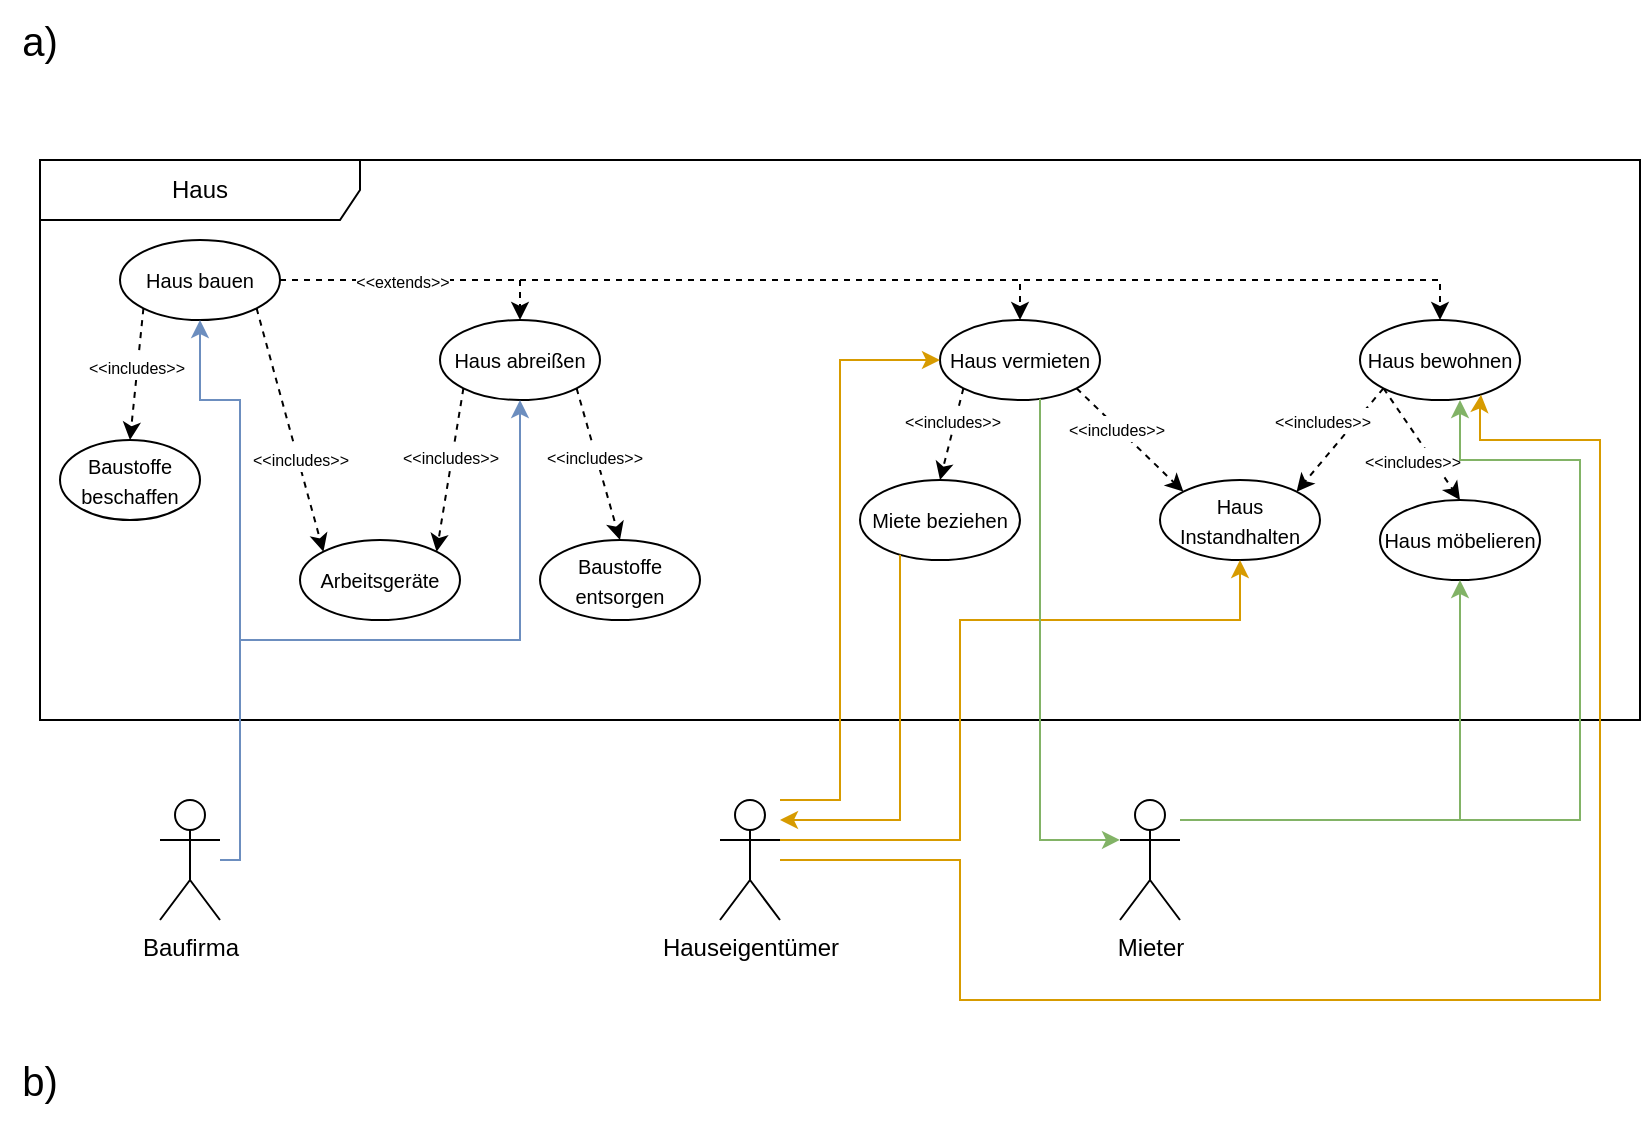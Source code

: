 <mxfile version="23.1.5" type="github">
  <diagram name="Seite-1" id="2GeeWm8-VFOCi3Yl_yty">
    <mxGraphModel dx="1534" dy="831" grid="1" gridSize="10" guides="1" tooltips="1" connect="1" arrows="1" fold="1" page="1" pageScale="1" pageWidth="827" pageHeight="1169" math="0" shadow="0">
      <root>
        <mxCell id="0" />
        <mxCell id="1" parent="0" />
        <mxCell id="jsD26AA25NHtvzkCi40B-1" value="Haus" style="shape=umlFrame;whiteSpace=wrap;html=1;pointerEvents=0;recursiveResize=0;container=1;collapsible=0;width=160;" vertex="1" parent="1">
          <mxGeometry x="20" y="120" width="800" height="280" as="geometry" />
        </mxCell>
        <mxCell id="jsD26AA25NHtvzkCi40B-6" style="edgeStyle=orthogonalEdgeStyle;rounded=0;orthogonalLoop=1;jettySize=auto;html=1;entryX=0.5;entryY=0;entryDx=0;entryDy=0;dashed=1;" edge="1" parent="jsD26AA25NHtvzkCi40B-1" source="jsD26AA25NHtvzkCi40B-2" target="jsD26AA25NHtvzkCi40B-4">
          <mxGeometry relative="1" as="geometry">
            <Array as="points">
              <mxPoint x="80" y="60" />
              <mxPoint x="400" y="60" />
            </Array>
          </mxGeometry>
        </mxCell>
        <mxCell id="jsD26AA25NHtvzkCi40B-7" style="edgeStyle=orthogonalEdgeStyle;rounded=0;orthogonalLoop=1;jettySize=auto;html=1;entryX=0.5;entryY=0;entryDx=0;entryDy=0;dashed=1;" edge="1" parent="jsD26AA25NHtvzkCi40B-1" source="jsD26AA25NHtvzkCi40B-2" target="jsD26AA25NHtvzkCi40B-5">
          <mxGeometry relative="1" as="geometry">
            <Array as="points">
              <mxPoint x="80" y="60" />
              <mxPoint x="240" y="60" />
            </Array>
          </mxGeometry>
        </mxCell>
        <mxCell id="jsD26AA25NHtvzkCi40B-8" style="edgeStyle=orthogonalEdgeStyle;rounded=0;orthogonalLoop=1;jettySize=auto;html=1;entryX=0.5;entryY=0;entryDx=0;entryDy=0;dashed=1;" edge="1" parent="jsD26AA25NHtvzkCi40B-1" source="jsD26AA25NHtvzkCi40B-2" target="jsD26AA25NHtvzkCi40B-3">
          <mxGeometry relative="1" as="geometry">
            <Array as="points">
              <mxPoint x="80" y="60" />
              <mxPoint x="560" y="60" />
            </Array>
          </mxGeometry>
        </mxCell>
        <mxCell id="jsD26AA25NHtvzkCi40B-9" value="&lt;font style=&quot;font-size: 8px;&quot;&gt;&amp;lt;&amp;lt;extends&amp;gt;&amp;gt;&lt;/font&gt;" style="edgeLabel;html=1;align=center;verticalAlign=middle;resizable=0;points=[];" vertex="1" connectable="0" parent="jsD26AA25NHtvzkCi40B-8">
          <mxGeometry x="-0.185" y="1" relative="1" as="geometry">
            <mxPoint x="-184" y="1" as="offset" />
          </mxGeometry>
        </mxCell>
        <mxCell id="jsD26AA25NHtvzkCi40B-30" style="rounded=0;orthogonalLoop=1;jettySize=auto;html=1;exitX=1;exitY=1;exitDx=0;exitDy=0;entryX=0;entryY=0;entryDx=0;entryDy=0;dashed=1;" edge="1" parent="jsD26AA25NHtvzkCi40B-1" source="jsD26AA25NHtvzkCi40B-2" target="jsD26AA25NHtvzkCi40B-24">
          <mxGeometry relative="1" as="geometry" />
        </mxCell>
        <mxCell id="jsD26AA25NHtvzkCi40B-31" value="&lt;font style=&quot;font-size: 8px;&quot;&gt;&amp;lt;&amp;lt;includes&amp;gt;&amp;gt;&lt;/font&gt;" style="edgeLabel;html=1;align=center;verticalAlign=middle;resizable=0;points=[];" vertex="1" connectable="0" parent="jsD26AA25NHtvzkCi40B-30">
          <mxGeometry x="0.1" y="-2" relative="1" as="geometry">
            <mxPoint x="5" y="7" as="offset" />
          </mxGeometry>
        </mxCell>
        <mxCell id="jsD26AA25NHtvzkCi40B-33" style="rounded=0;orthogonalLoop=1;jettySize=auto;html=1;exitX=0;exitY=1;exitDx=0;exitDy=0;entryX=0.5;entryY=0;entryDx=0;entryDy=0;dashed=1;" edge="1" parent="jsD26AA25NHtvzkCi40B-1" source="jsD26AA25NHtvzkCi40B-2" target="jsD26AA25NHtvzkCi40B-32">
          <mxGeometry relative="1" as="geometry" />
        </mxCell>
        <mxCell id="jsD26AA25NHtvzkCi40B-34" value="&lt;font style=&quot;font-size: 8px;&quot;&gt;&amp;lt;&amp;lt;includes&amp;gt;&amp;gt;&lt;/font&gt;" style="edgeLabel;html=1;align=center;verticalAlign=middle;resizable=0;points=[];" vertex="1" connectable="0" parent="jsD26AA25NHtvzkCi40B-33">
          <mxGeometry x="-0.143" y="-1" relative="1" as="geometry">
            <mxPoint as="offset" />
          </mxGeometry>
        </mxCell>
        <mxCell id="jsD26AA25NHtvzkCi40B-2" value="&lt;font style=&quot;font-size: 10px;&quot;&gt;Haus bauen&lt;/font&gt;" style="ellipse;whiteSpace=wrap;html=1;" vertex="1" parent="jsD26AA25NHtvzkCi40B-1">
          <mxGeometry x="40" y="40" width="80" height="40" as="geometry" />
        </mxCell>
        <mxCell id="jsD26AA25NHtvzkCi40B-41" style="rounded=0;orthogonalLoop=1;jettySize=auto;html=1;exitX=0;exitY=1;exitDx=0;exitDy=0;entryX=1;entryY=0;entryDx=0;entryDy=0;dashed=1;" edge="1" parent="jsD26AA25NHtvzkCi40B-1" source="jsD26AA25NHtvzkCi40B-3" target="jsD26AA25NHtvzkCi40B-35">
          <mxGeometry relative="1" as="geometry" />
        </mxCell>
        <mxCell id="jsD26AA25NHtvzkCi40B-42" value="&lt;font style=&quot;font-size: 8px;&quot;&gt;&amp;lt;&amp;lt;includes&amp;gt;&amp;gt;&lt;/font&gt;" style="edgeLabel;html=1;align=center;verticalAlign=middle;resizable=0;points=[];" vertex="1" connectable="0" parent="jsD26AA25NHtvzkCi40B-41">
          <mxGeometry x="-0.211" relative="1" as="geometry">
            <mxPoint x="-14" y="-5" as="offset" />
          </mxGeometry>
        </mxCell>
        <mxCell id="jsD26AA25NHtvzkCi40B-45" style="rounded=0;orthogonalLoop=1;jettySize=auto;html=1;exitX=0;exitY=1;exitDx=0;exitDy=0;entryX=0.5;entryY=0;entryDx=0;entryDy=0;dashed=1;" edge="1" parent="jsD26AA25NHtvzkCi40B-1" source="jsD26AA25NHtvzkCi40B-3" target="jsD26AA25NHtvzkCi40B-44">
          <mxGeometry relative="1" as="geometry" />
        </mxCell>
        <mxCell id="jsD26AA25NHtvzkCi40B-49" value="&lt;font style=&quot;font-size: 8px;&quot;&gt;&amp;lt;&amp;lt;includes&amp;gt;&amp;gt;&lt;/font&gt;" style="edgeLabel;html=1;align=center;verticalAlign=middle;resizable=0;points=[];" vertex="1" connectable="0" parent="jsD26AA25NHtvzkCi40B-45">
          <mxGeometry x="0.275" y="-1" relative="1" as="geometry">
            <mxPoint x="-9" as="offset" />
          </mxGeometry>
        </mxCell>
        <mxCell id="jsD26AA25NHtvzkCi40B-3" value="&lt;font style=&quot;font-size: 10px;&quot;&gt;Haus bewohnen&lt;/font&gt;" style="ellipse;whiteSpace=wrap;html=1;" vertex="1" parent="jsD26AA25NHtvzkCi40B-1">
          <mxGeometry x="660" y="80" width="80" height="40" as="geometry" />
        </mxCell>
        <mxCell id="jsD26AA25NHtvzkCi40B-37" style="rounded=0;orthogonalLoop=1;jettySize=auto;html=1;exitX=0;exitY=1;exitDx=0;exitDy=0;entryX=0.5;entryY=0;entryDx=0;entryDy=0;dashed=1;" edge="1" parent="jsD26AA25NHtvzkCi40B-1" source="jsD26AA25NHtvzkCi40B-4" target="jsD26AA25NHtvzkCi40B-36">
          <mxGeometry relative="1" as="geometry" />
        </mxCell>
        <mxCell id="jsD26AA25NHtvzkCi40B-38" value="&lt;font style=&quot;font-size: 8px;&quot;&gt;&amp;lt;&amp;lt;includes&amp;gt;&amp;gt;&lt;/font&gt;" style="edgeLabel;html=1;align=center;verticalAlign=middle;resizable=0;points=[];" vertex="1" connectable="0" parent="jsD26AA25NHtvzkCi40B-37">
          <mxGeometry x="-0.356" y="-2" relative="1" as="geometry">
            <mxPoint y="2" as="offset" />
          </mxGeometry>
        </mxCell>
        <mxCell id="jsD26AA25NHtvzkCi40B-39" style="rounded=0;orthogonalLoop=1;jettySize=auto;html=1;exitX=1;exitY=1;exitDx=0;exitDy=0;entryX=0;entryY=0;entryDx=0;entryDy=0;dashed=1;" edge="1" parent="jsD26AA25NHtvzkCi40B-1" source="jsD26AA25NHtvzkCi40B-4" target="jsD26AA25NHtvzkCi40B-35">
          <mxGeometry relative="1" as="geometry" />
        </mxCell>
        <mxCell id="jsD26AA25NHtvzkCi40B-40" value="&lt;font style=&quot;font-size: 8px;&quot;&gt;&amp;lt;&amp;lt;includes&amp;gt;&amp;gt;&lt;/font&gt;" style="edgeLabel;html=1;align=center;verticalAlign=middle;resizable=0;points=[];" vertex="1" connectable="0" parent="jsD26AA25NHtvzkCi40B-39">
          <mxGeometry x="-0.26" y="-1" relative="1" as="geometry">
            <mxPoint as="offset" />
          </mxGeometry>
        </mxCell>
        <mxCell id="jsD26AA25NHtvzkCi40B-4" value="&lt;font style=&quot;font-size: 10px;&quot;&gt;Haus vermieten&lt;/font&gt;" style="ellipse;whiteSpace=wrap;html=1;" vertex="1" parent="jsD26AA25NHtvzkCi40B-1">
          <mxGeometry x="450" y="80" width="80" height="40" as="geometry" />
        </mxCell>
        <mxCell id="jsD26AA25NHtvzkCi40B-26" style="rounded=0;orthogonalLoop=1;jettySize=auto;html=1;exitX=1;exitY=1;exitDx=0;exitDy=0;entryX=0.5;entryY=0;entryDx=0;entryDy=0;dashed=1;" edge="1" parent="jsD26AA25NHtvzkCi40B-1" source="jsD26AA25NHtvzkCi40B-5" target="jsD26AA25NHtvzkCi40B-25">
          <mxGeometry relative="1" as="geometry" />
        </mxCell>
        <mxCell id="jsD26AA25NHtvzkCi40B-27" value="&lt;font style=&quot;font-size: 8px;&quot;&gt;&amp;lt;&amp;lt;includes&amp;gt;&amp;gt;&lt;/font&gt;" style="edgeLabel;html=1;align=center;verticalAlign=middle;resizable=0;points=[];" vertex="1" connectable="0" parent="jsD26AA25NHtvzkCi40B-26">
          <mxGeometry x="-0.116" y="-1" relative="1" as="geometry">
            <mxPoint as="offset" />
          </mxGeometry>
        </mxCell>
        <mxCell id="jsD26AA25NHtvzkCi40B-28" style="rounded=0;orthogonalLoop=1;jettySize=auto;html=1;exitX=0;exitY=1;exitDx=0;exitDy=0;entryX=1;entryY=0;entryDx=0;entryDy=0;dashed=1;" edge="1" parent="jsD26AA25NHtvzkCi40B-1" source="jsD26AA25NHtvzkCi40B-5" target="jsD26AA25NHtvzkCi40B-24">
          <mxGeometry relative="1" as="geometry" />
        </mxCell>
        <mxCell id="jsD26AA25NHtvzkCi40B-29" value="&lt;font style=&quot;font-size: 8px;&quot;&gt;&amp;lt;&amp;lt;includes&amp;gt;&amp;gt;&lt;/font&gt;" style="edgeLabel;html=1;align=center;verticalAlign=middle;resizable=0;points=[];" vertex="1" connectable="0" parent="jsD26AA25NHtvzkCi40B-28">
          <mxGeometry x="-0.177" y="-1" relative="1" as="geometry">
            <mxPoint as="offset" />
          </mxGeometry>
        </mxCell>
        <mxCell id="jsD26AA25NHtvzkCi40B-5" value="&lt;font style=&quot;font-size: 10px;&quot;&gt;Haus abreißen&lt;/font&gt;" style="ellipse;whiteSpace=wrap;html=1;" vertex="1" parent="jsD26AA25NHtvzkCi40B-1">
          <mxGeometry x="200" y="80" width="80" height="40" as="geometry" />
        </mxCell>
        <mxCell id="jsD26AA25NHtvzkCi40B-25" value="&lt;font style=&quot;font-size: 10px;&quot;&gt;Baustoffe entsorgen&lt;/font&gt;" style="ellipse;whiteSpace=wrap;html=1;" vertex="1" parent="jsD26AA25NHtvzkCi40B-1">
          <mxGeometry x="250" y="190" width="80" height="40" as="geometry" />
        </mxCell>
        <mxCell id="jsD26AA25NHtvzkCi40B-24" value="&lt;font style=&quot;font-size: 10px;&quot;&gt;Arbeitsgeräte&lt;/font&gt;" style="ellipse;whiteSpace=wrap;html=1;" vertex="1" parent="jsD26AA25NHtvzkCi40B-1">
          <mxGeometry x="130" y="190" width="80" height="40" as="geometry" />
        </mxCell>
        <mxCell id="jsD26AA25NHtvzkCi40B-32" value="&lt;font style=&quot;font-size: 10px;&quot;&gt;Baustoffe beschaffen&lt;/font&gt;" style="ellipse;whiteSpace=wrap;html=1;" vertex="1" parent="jsD26AA25NHtvzkCi40B-1">
          <mxGeometry x="10" y="140" width="70" height="40" as="geometry" />
        </mxCell>
        <mxCell id="jsD26AA25NHtvzkCi40B-35" value="&lt;span style=&quot;font-size: 10px;&quot;&gt;Haus Instandhalten&lt;/span&gt;" style="ellipse;whiteSpace=wrap;html=1;" vertex="1" parent="jsD26AA25NHtvzkCi40B-1">
          <mxGeometry x="560" y="160" width="80" height="40" as="geometry" />
        </mxCell>
        <mxCell id="jsD26AA25NHtvzkCi40B-36" value="&lt;span style=&quot;font-size: 10px;&quot;&gt;Miete beziehen&lt;/span&gt;" style="ellipse;whiteSpace=wrap;html=1;" vertex="1" parent="jsD26AA25NHtvzkCi40B-1">
          <mxGeometry x="410" y="160" width="80" height="40" as="geometry" />
        </mxCell>
        <mxCell id="jsD26AA25NHtvzkCi40B-44" value="&lt;span style=&quot;font-size: 10px;&quot;&gt;Haus möbelieren&lt;/span&gt;" style="ellipse;whiteSpace=wrap;html=1;" vertex="1" parent="jsD26AA25NHtvzkCi40B-1">
          <mxGeometry x="670" y="170" width="80" height="40" as="geometry" />
        </mxCell>
        <mxCell id="jsD26AA25NHtvzkCi40B-13" style="edgeStyle=orthogonalEdgeStyle;rounded=0;orthogonalLoop=1;jettySize=auto;html=1;entryX=0.5;entryY=1;entryDx=0;entryDy=0;fillColor=#dae8fc;strokeColor=#6c8ebf;" edge="1" parent="1" source="jsD26AA25NHtvzkCi40B-10" target="jsD26AA25NHtvzkCi40B-2">
          <mxGeometry relative="1" as="geometry">
            <Array as="points">
              <mxPoint x="120" y="470" />
              <mxPoint x="120" y="240" />
              <mxPoint x="100" y="240" />
            </Array>
          </mxGeometry>
        </mxCell>
        <mxCell id="jsD26AA25NHtvzkCi40B-14" style="edgeStyle=orthogonalEdgeStyle;rounded=0;orthogonalLoop=1;jettySize=auto;html=1;entryX=0.5;entryY=1;entryDx=0;entryDy=0;fillColor=#dae8fc;strokeColor=#6c8ebf;" edge="1" parent="1" source="jsD26AA25NHtvzkCi40B-10" target="jsD26AA25NHtvzkCi40B-5">
          <mxGeometry relative="1" as="geometry">
            <Array as="points">
              <mxPoint x="120" y="470" />
              <mxPoint x="120" y="360" />
              <mxPoint x="260" y="360" />
            </Array>
          </mxGeometry>
        </mxCell>
        <mxCell id="jsD26AA25NHtvzkCi40B-10" value="Baufirma" style="shape=umlActor;verticalLabelPosition=bottom;verticalAlign=top;html=1;outlineConnect=0;" vertex="1" parent="1">
          <mxGeometry x="80" y="440" width="30" height="60" as="geometry" />
        </mxCell>
        <mxCell id="jsD26AA25NHtvzkCi40B-15" style="edgeStyle=orthogonalEdgeStyle;rounded=0;orthogonalLoop=1;jettySize=auto;html=1;entryX=0;entryY=0.5;entryDx=0;entryDy=0;fillColor=#ffe6cc;strokeColor=#d79b00;" edge="1" parent="1" source="jsD26AA25NHtvzkCi40B-11" target="jsD26AA25NHtvzkCi40B-4">
          <mxGeometry relative="1" as="geometry">
            <Array as="points">
              <mxPoint x="420" y="440" />
              <mxPoint x="420" y="220" />
            </Array>
          </mxGeometry>
        </mxCell>
        <mxCell id="jsD26AA25NHtvzkCi40B-43" style="edgeStyle=orthogonalEdgeStyle;rounded=0;orthogonalLoop=1;jettySize=auto;html=1;exitX=1;exitY=0.333;exitDx=0;exitDy=0;exitPerimeter=0;entryX=0.5;entryY=1;entryDx=0;entryDy=0;fillColor=#ffe6cc;strokeColor=#d79b00;" edge="1" parent="1" source="jsD26AA25NHtvzkCi40B-11" target="jsD26AA25NHtvzkCi40B-35">
          <mxGeometry relative="1" as="geometry">
            <Array as="points">
              <mxPoint x="480" y="460" />
              <mxPoint x="480" y="350" />
              <mxPoint x="620" y="350" />
            </Array>
          </mxGeometry>
        </mxCell>
        <mxCell id="jsD26AA25NHtvzkCi40B-11" value="Hauseigentümer" style="shape=umlActor;verticalLabelPosition=bottom;verticalAlign=top;html=1;outlineConnect=0;" vertex="1" parent="1">
          <mxGeometry x="360" y="440" width="30" height="60" as="geometry" />
        </mxCell>
        <mxCell id="jsD26AA25NHtvzkCi40B-18" style="edgeStyle=orthogonalEdgeStyle;rounded=0;orthogonalLoop=1;jettySize=auto;html=1;fillColor=#d5e8d4;strokeColor=#82b366;" edge="1" parent="1">
          <mxGeometry relative="1" as="geometry">
            <mxPoint x="590" y="450" as="sourcePoint" />
            <mxPoint x="730" y="240" as="targetPoint" />
            <Array as="points">
              <mxPoint x="790" y="450" />
              <mxPoint x="790" y="270" />
              <mxPoint x="730" y="270" />
              <mxPoint x="730" y="240" />
            </Array>
          </mxGeometry>
        </mxCell>
        <mxCell id="jsD26AA25NHtvzkCi40B-48" style="edgeStyle=orthogonalEdgeStyle;rounded=0;orthogonalLoop=1;jettySize=auto;html=1;entryX=0.5;entryY=1;entryDx=0;entryDy=0;fillColor=#d5e8d4;strokeColor=#82b366;" edge="1" parent="1" source="jsD26AA25NHtvzkCi40B-12" target="jsD26AA25NHtvzkCi40B-44">
          <mxGeometry relative="1" as="geometry">
            <Array as="points">
              <mxPoint x="730" y="450" />
            </Array>
          </mxGeometry>
        </mxCell>
        <mxCell id="jsD26AA25NHtvzkCi40B-12" value="Mieter" style="shape=umlActor;verticalLabelPosition=bottom;verticalAlign=top;html=1;outlineConnect=0;" vertex="1" parent="1">
          <mxGeometry x="560" y="440" width="30" height="60" as="geometry" />
        </mxCell>
        <mxCell id="jsD26AA25NHtvzkCi40B-46" style="edgeStyle=orthogonalEdgeStyle;rounded=0;orthogonalLoop=1;jettySize=auto;html=1;entryX=0.756;entryY=0.933;entryDx=0;entryDy=0;entryPerimeter=0;fillColor=#ffe6cc;strokeColor=#d79b00;" edge="1" parent="1" source="jsD26AA25NHtvzkCi40B-11" target="jsD26AA25NHtvzkCi40B-3">
          <mxGeometry relative="1" as="geometry">
            <Array as="points">
              <mxPoint x="480" y="470" />
              <mxPoint x="480" y="540" />
              <mxPoint x="800" y="540" />
              <mxPoint x="800" y="260" />
              <mxPoint x="740" y="260" />
              <mxPoint x="740" y="243" />
            </Array>
          </mxGeometry>
        </mxCell>
        <mxCell id="jsD26AA25NHtvzkCi40B-47" style="edgeStyle=orthogonalEdgeStyle;rounded=0;orthogonalLoop=1;jettySize=auto;html=1;fillColor=#ffe6cc;strokeColor=#d79b00;" edge="1" parent="1" source="jsD26AA25NHtvzkCi40B-36" target="jsD26AA25NHtvzkCi40B-11">
          <mxGeometry relative="1" as="geometry">
            <mxPoint x="420" y="450" as="targetPoint" />
            <Array as="points">
              <mxPoint x="450" y="450" />
            </Array>
          </mxGeometry>
        </mxCell>
        <mxCell id="jsD26AA25NHtvzkCi40B-50" style="edgeStyle=orthogonalEdgeStyle;rounded=0;orthogonalLoop=1;jettySize=auto;html=1;entryX=0;entryY=0.333;entryDx=0;entryDy=0;entryPerimeter=0;fillColor=#d5e8d4;strokeColor=#82b366;" edge="1" parent="1" source="jsD26AA25NHtvzkCi40B-4" target="jsD26AA25NHtvzkCi40B-12">
          <mxGeometry relative="1" as="geometry">
            <mxPoint x="550" y="450" as="targetPoint" />
            <Array as="points">
              <mxPoint x="520" y="460" />
            </Array>
          </mxGeometry>
        </mxCell>
        <mxCell id="jsD26AA25NHtvzkCi40B-51" value="&lt;font style=&quot;font-size: 20px;&quot;&gt;a)&lt;/font&gt;" style="text;html=1;align=center;verticalAlign=middle;whiteSpace=wrap;rounded=0;" vertex="1" parent="1">
          <mxGeometry y="40" width="40" height="40" as="geometry" />
        </mxCell>
        <mxCell id="jsD26AA25NHtvzkCi40B-52" value="&lt;font style=&quot;font-size: 20px;&quot;&gt;b)&lt;/font&gt;" style="text;html=1;align=center;verticalAlign=middle;whiteSpace=wrap;rounded=0;" vertex="1" parent="1">
          <mxGeometry y="560" width="40" height="40" as="geometry" />
        </mxCell>
      </root>
    </mxGraphModel>
  </diagram>
</mxfile>
